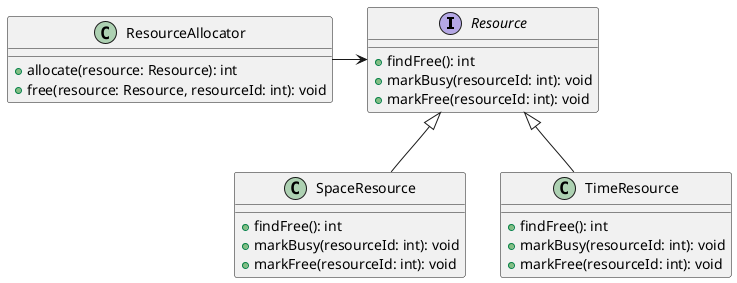 @startuml exercice_refactored

interface Resource {
    +findFree(): int
    +markBusy(resourceId: int): void
    +markFree(resourceId: int): void
}

class SpaceResource {
    +findFree(): int
    +markBusy(resourceId: int): void
    +markFree(resourceId: int): void
}

class TimeResource {
    +findFree(): int
    +markBusy(resourceId: int): void
    +markFree(resourceId: int): void
}

class ResourceAllocator {
    +allocate(resource: Resource): int
    +free(resource: Resource, resourceId: int): void
}

Resource <|-- SpaceResource
Resource <|-- TimeResource
ResourceAllocator -> Resource

@enduml
